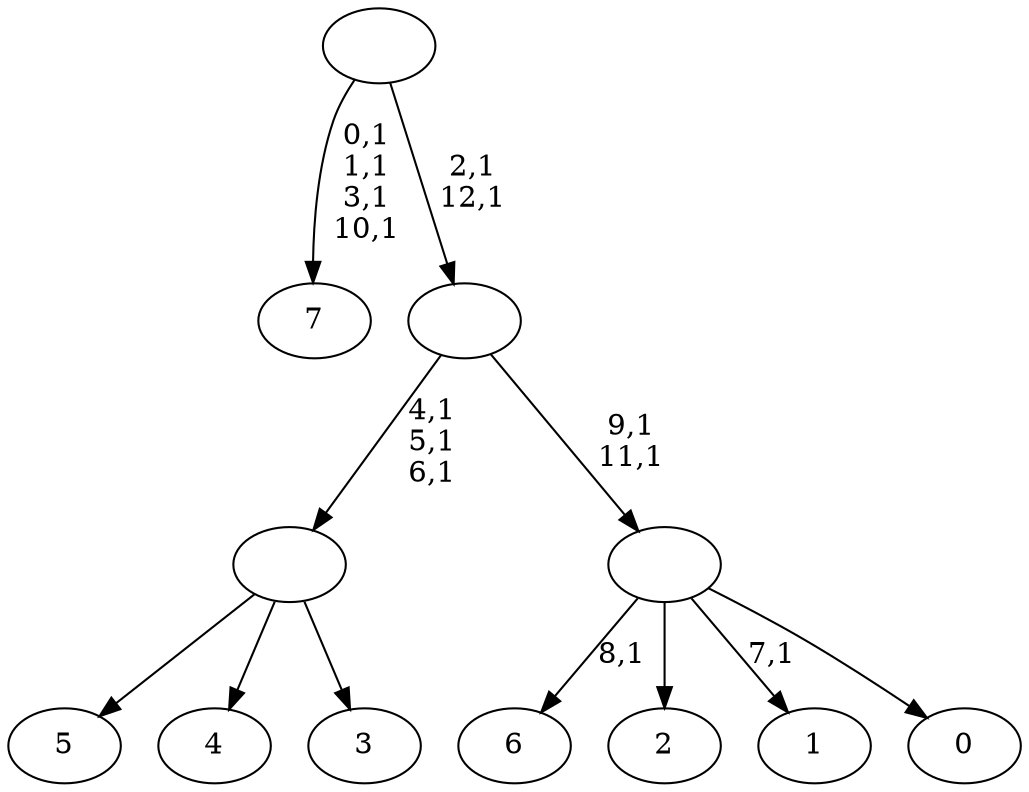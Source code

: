 digraph T {
	21 [label="7"]
	16 [label="6"]
	14 [label="5"]
	13 [label="4"]
	12 [label="3"]
	11 [label=""]
	8 [label="2"]
	7 [label="1"]
	5 [label="0"]
	4 [label=""]
	2 [label=""]
	0 [label=""]
	11 -> 14 [label=""]
	11 -> 13 [label=""]
	11 -> 12 [label=""]
	4 -> 7 [label="7,1"]
	4 -> 16 [label="8,1"]
	4 -> 8 [label=""]
	4 -> 5 [label=""]
	2 -> 4 [label="9,1\n11,1"]
	2 -> 11 [label="4,1\n5,1\n6,1"]
	0 -> 2 [label="2,1\n12,1"]
	0 -> 21 [label="0,1\n1,1\n3,1\n10,1"]
}
